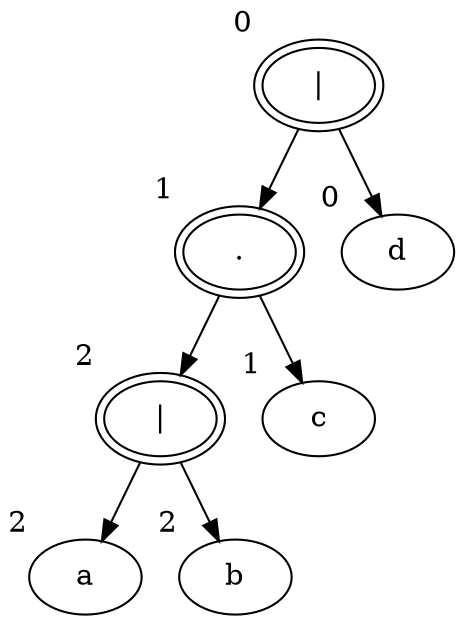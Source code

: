 digraph {
  94773374182544[label="|" xlabel="0" peripheries="2"]
  94773374182000[label="." xlabel="1" peripheries="2"]
  94773374182544  ->  94773374182000
  94773374182624[label="d" xlabel="0" peripheries="1"]
  94773374182544  ->  94773374182624
  94773374182096[label="|" xlabel="2" peripheries="2"]
  94773374182000  ->  94773374182096
  94773374182464[label="c" xlabel="1" peripheries="1"]
  94773374182000  ->  94773374182464
  94773374182048[label="a" xlabel="2" peripheries="1"]
  94773374182096  ->  94773374182048
  94773374182176[label="b" xlabel="2" peripheries="1"]
  94773374182096  ->  94773374182176
}
